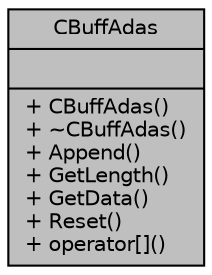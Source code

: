 digraph "CBuffAdas"
{
 // INTERACTIVE_SVG=YES
 // LATEX_PDF_SIZE
  bgcolor="transparent";
  edge [fontname="Helvetica",fontsize="10",labelfontname="Helvetica",labelfontsize="10"];
  node [fontname="Helvetica",fontsize="10",shape=record];
  Node1 [label="{CBuffAdas\n||+ CBuffAdas()\l+ ~CBuffAdas()\l+ Append()\l+ GetLength()\l+ GetData()\l+ Reset()\l+ operator[]()\l}",height=0.2,width=0.4,color="black", fillcolor="grey75", style="filled", fontcolor="black",tooltip=" "];
}
